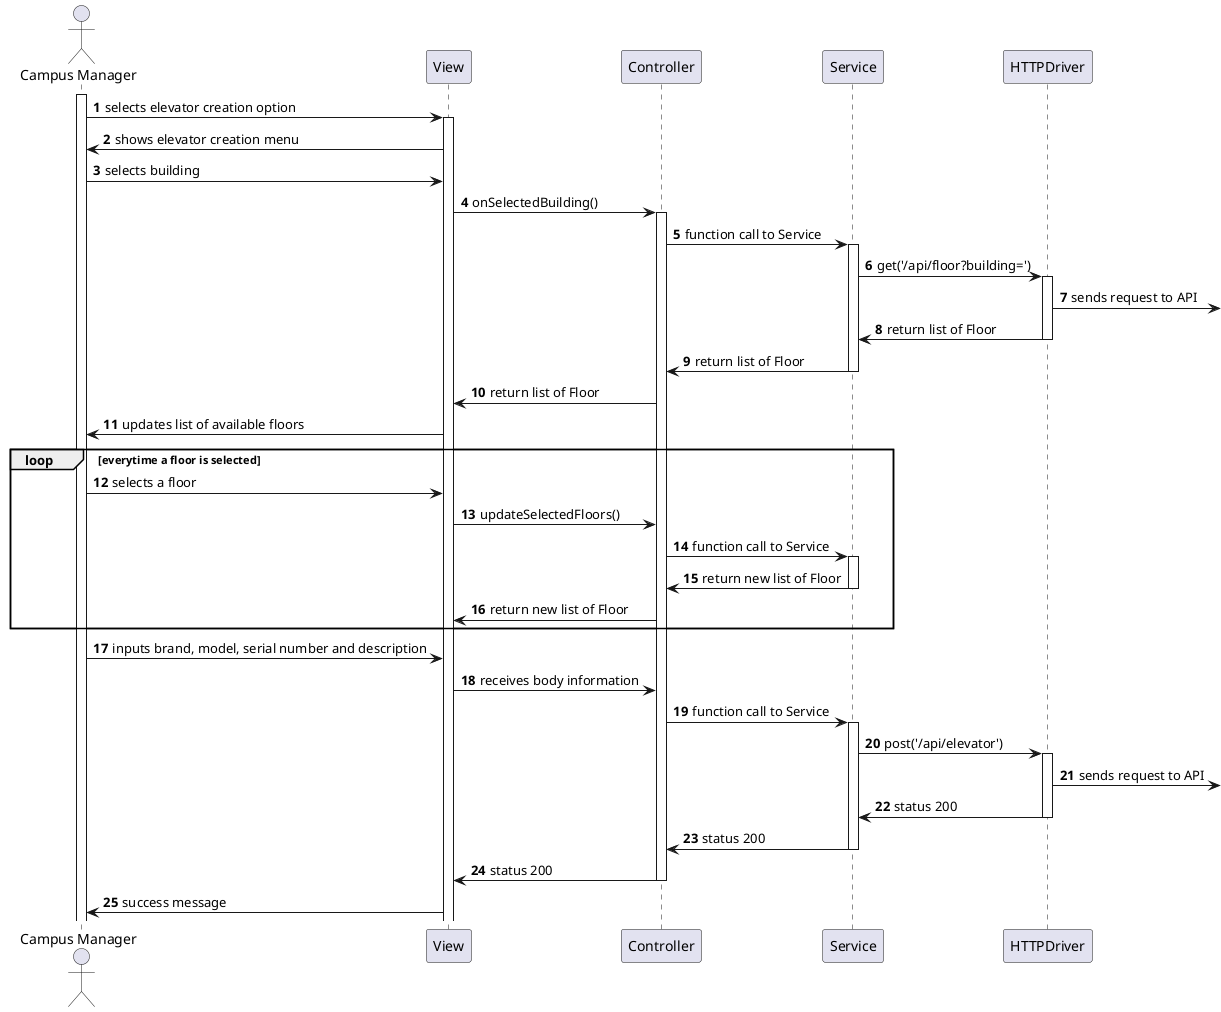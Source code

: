 @startuml
'https://plantuml.com/sequence-diagram

autonumber

actor CM as "Campus Manager"
participant View  as V
participant Controller as C
participant Service as S
participant HTTPDriver as H


activate CM

CM -> V :  selects elevator creation option

activate V

V -> CM : shows elevator creation menu

CM -> V : selects building

V -> C : onSelectedBuilding()

activate C

C -> S : function call to Service

activate S

S -> H : get('/api/floor?building=')

activate H

H -> : sends request to API

H -> S: return list of Floor

deactivate H

S -> C : return list of Floor

deactivate S

C -> V : return list of Floor

V -> CM : updates list of available floors
loop everytime a floor is selected

CM -> V : selects a floor

V -> C : updateSelectedFloors()

C -> S : function call to Service

activate S

S -> C : return new list of Floor

deactivate S

C -> V : return new list of Floor

end loop

CM -> V : inputs brand, model, serial number and description
V -> C : receives body information

C -> S : function call to Service

activate S

S -> H : post('/api/elevator')

activate H

H -> : sends request to API

H -> S: status 200

deactivate H

S -> C : status 200

deactivate S

C -> V : status 200

deactivate C

V -> CM : success message

@enduml